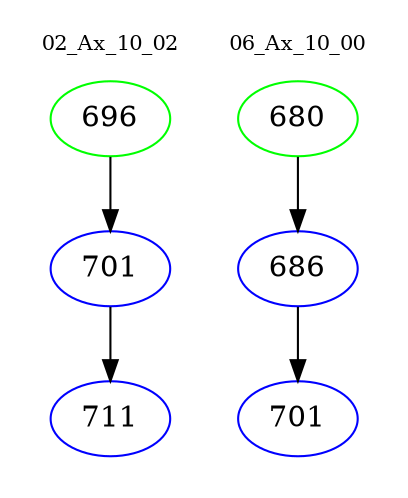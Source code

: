 digraph{
subgraph cluster_0 {
color = white
label = "02_Ax_10_02";
fontsize=10;
T0_696 [label="696", color="green"]
T0_696 -> T0_701 [color="black"]
T0_701 [label="701", color="blue"]
T0_701 -> T0_711 [color="black"]
T0_711 [label="711", color="blue"]
}
subgraph cluster_1 {
color = white
label = "06_Ax_10_00";
fontsize=10;
T1_680 [label="680", color="green"]
T1_680 -> T1_686 [color="black"]
T1_686 [label="686", color="blue"]
T1_686 -> T1_701 [color="black"]
T1_701 [label="701", color="blue"]
}
}
